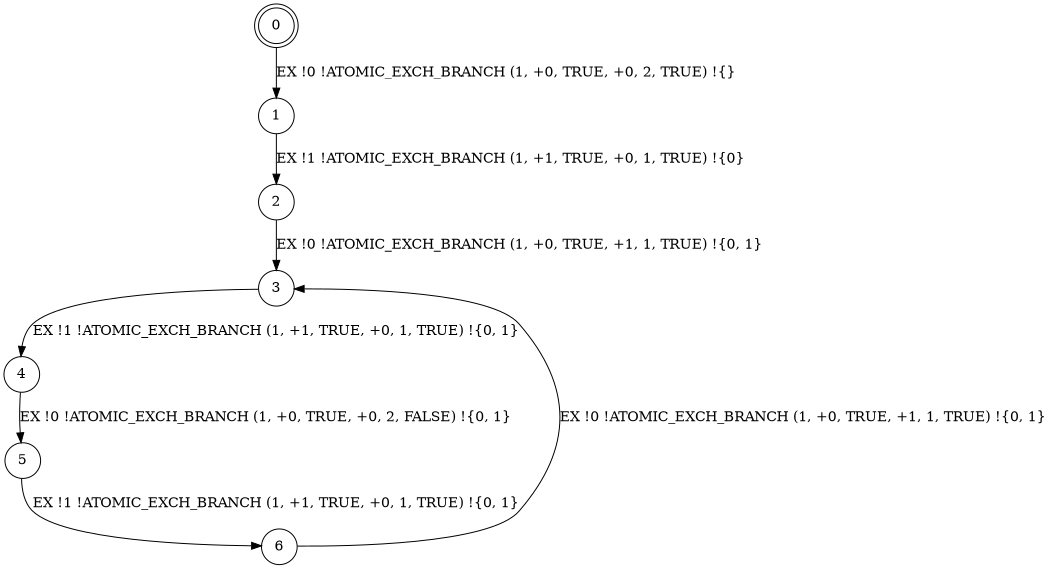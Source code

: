 digraph BCG {
size = "7, 10.5";
center = TRUE;
node [shape = circle];
0 [peripheries = 2];
0 -> 1 [label = "EX !0 !ATOMIC_EXCH_BRANCH (1, +0, TRUE, +0, 2, TRUE) !{}"];
1 -> 2 [label = "EX !1 !ATOMIC_EXCH_BRANCH (1, +1, TRUE, +0, 1, TRUE) !{0}"];
2 -> 3 [label = "EX !0 !ATOMIC_EXCH_BRANCH (1, +0, TRUE, +1, 1, TRUE) !{0, 1}"];
3 -> 4 [label = "EX !1 !ATOMIC_EXCH_BRANCH (1, +1, TRUE, +0, 1, TRUE) !{0, 1}"];
4 -> 5 [label = "EX !0 !ATOMIC_EXCH_BRANCH (1, +0, TRUE, +0, 2, FALSE) !{0, 1}"];
5 -> 6 [label = "EX !1 !ATOMIC_EXCH_BRANCH (1, +1, TRUE, +0, 1, TRUE) !{0, 1}"];
6 -> 3 [label = "EX !0 !ATOMIC_EXCH_BRANCH (1, +0, TRUE, +1, 1, TRUE) !{0, 1}"];
}
